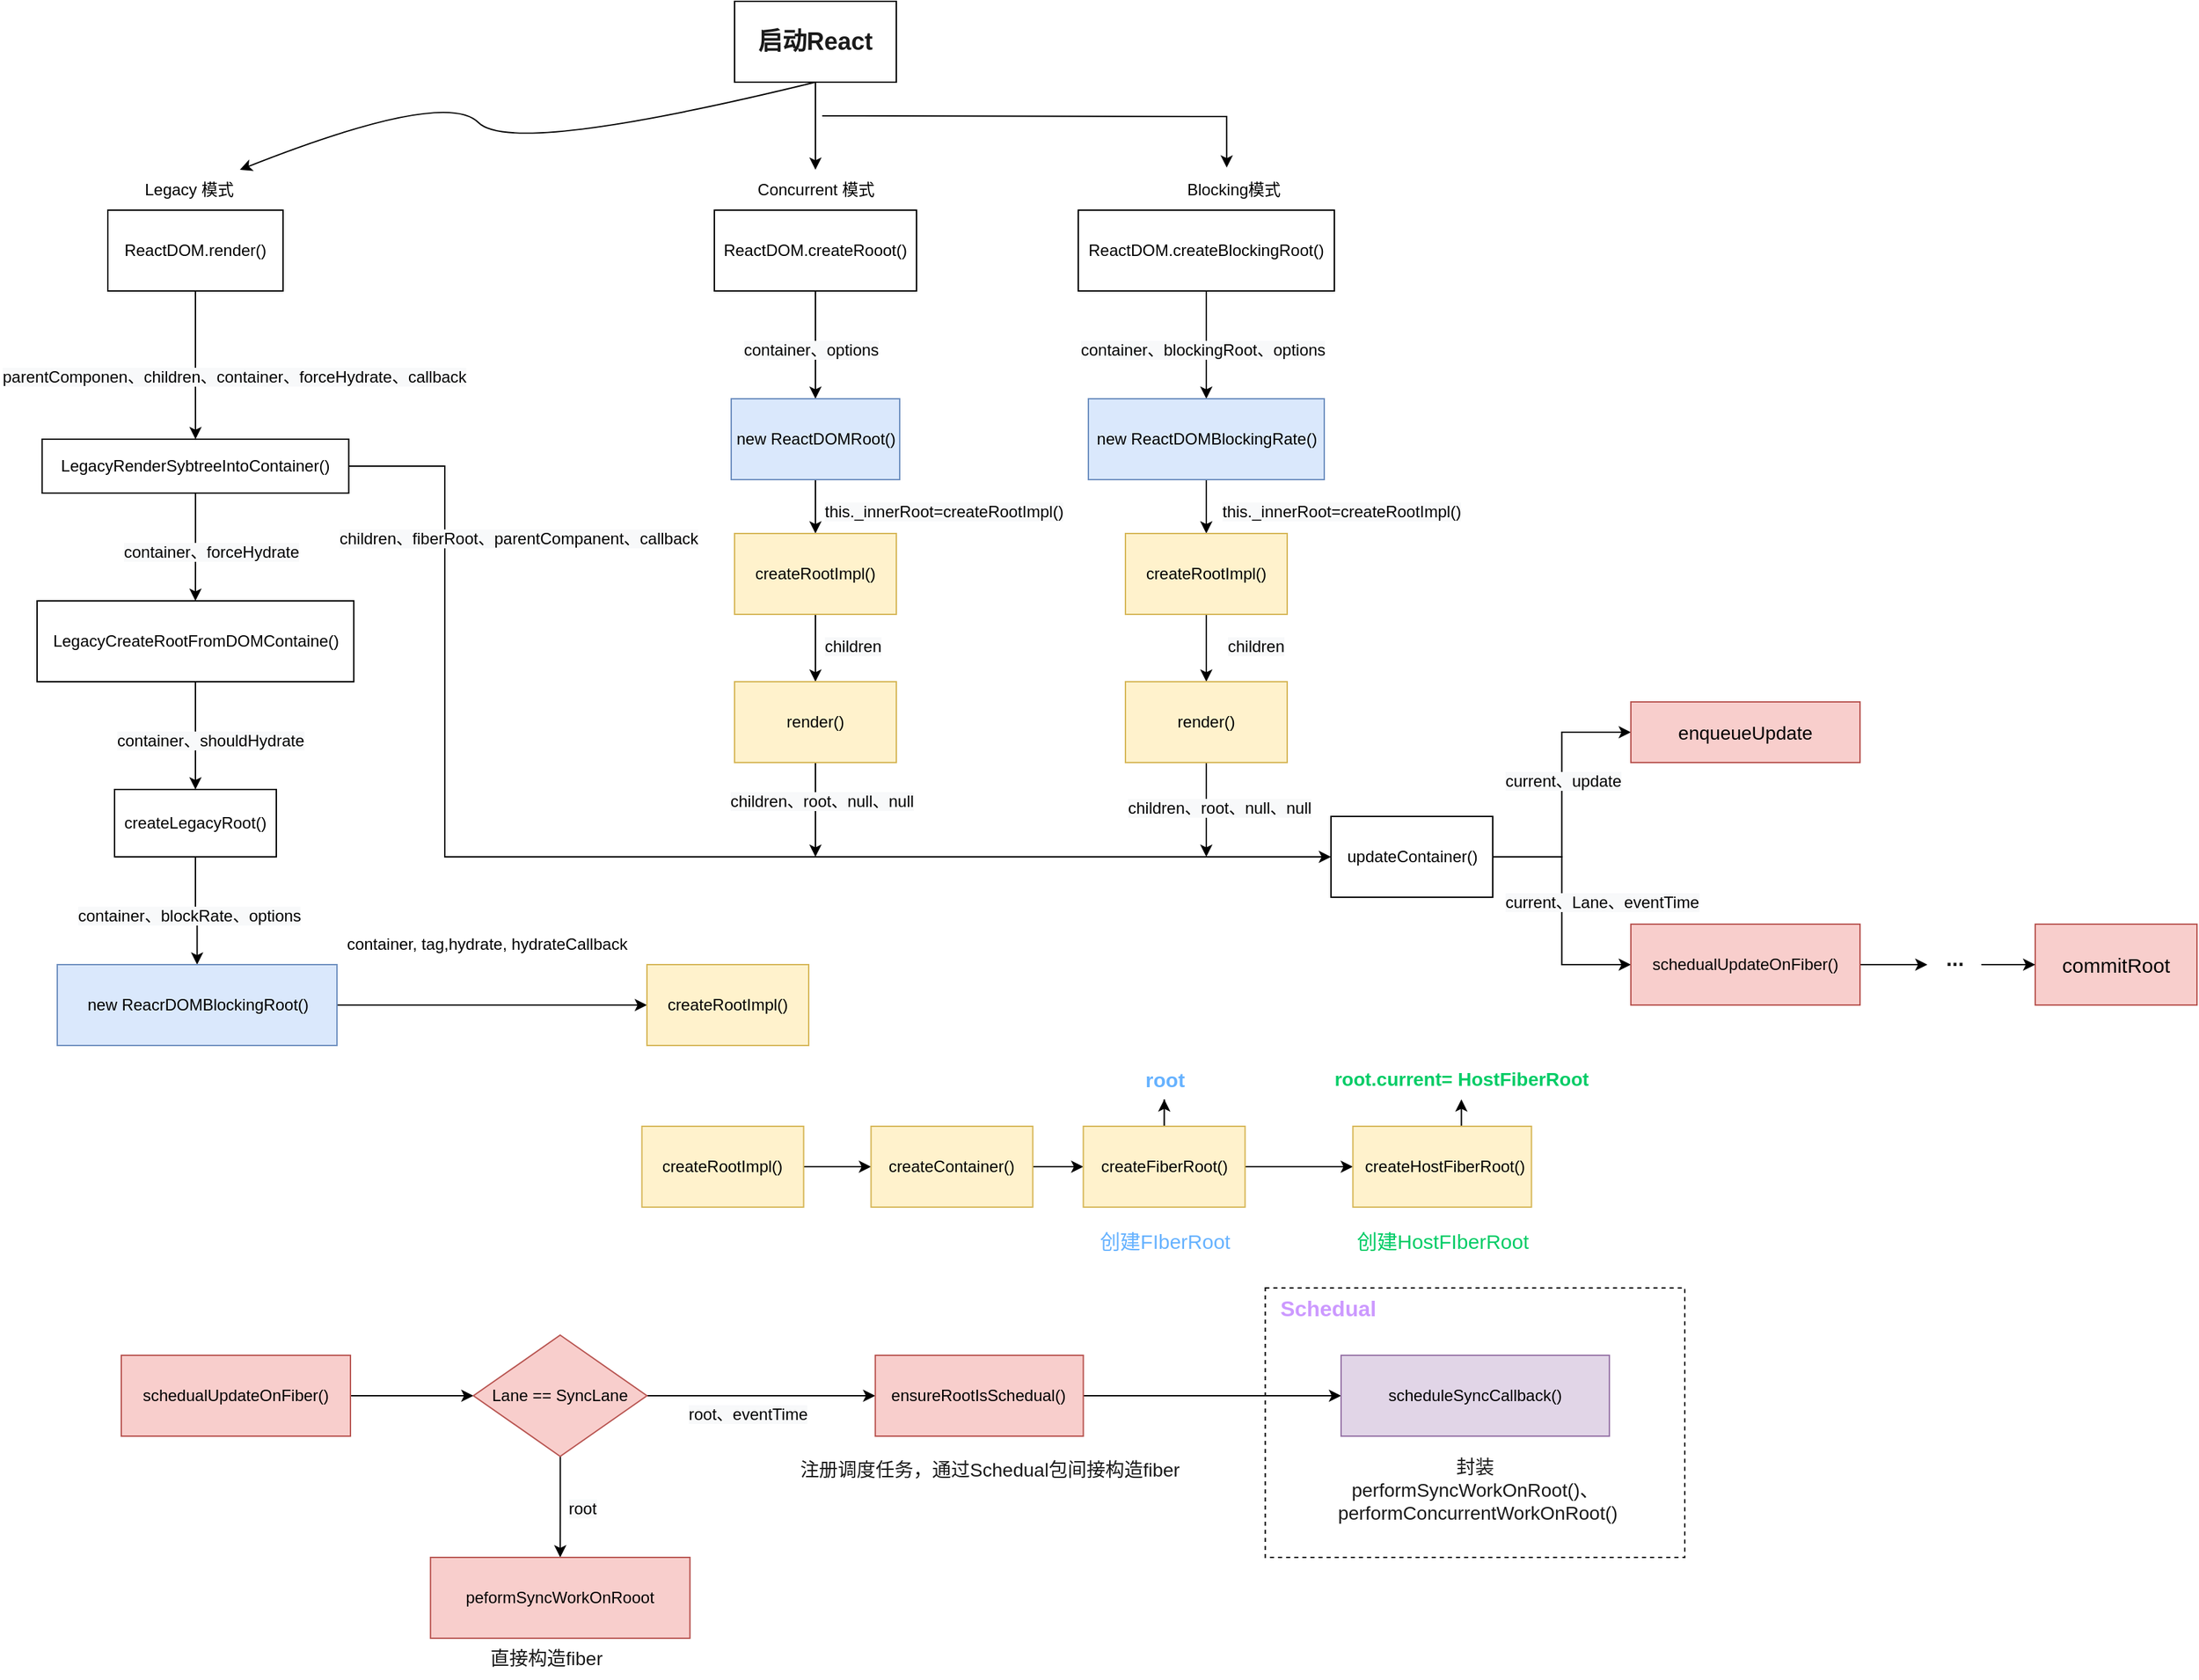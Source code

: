 <mxfile version="20.3.0" type="github">
  <diagram id="5U5wu4rbAhTok4y08eql" name="第 1 页">
    <mxGraphModel dx="1865" dy="1042" grid="1" gridSize="10" guides="1" tooltips="1" connect="1" arrows="1" fold="1" page="1" pageScale="1" pageWidth="827" pageHeight="1169" math="0" shadow="0">
      <root>
        <mxCell id="0" />
        <mxCell id="1" parent="0" />
        <mxCell id="d4GvhOUaDNn69AlSK9BT-103" value="" style="whiteSpace=wrap;html=1;rounded=0;dashed=1;" vertex="1" parent="1">
          <mxGeometry x="1008.75" y="960" width="311.25" height="200" as="geometry" />
        </mxCell>
        <mxCell id="d4GvhOUaDNn69AlSK9BT-8" value="" style="edgeStyle=orthogonalEdgeStyle;rounded=0;orthogonalLoop=1;jettySize=auto;html=1;" edge="1" parent="1" source="d4GvhOUaDNn69AlSK9BT-1" target="d4GvhOUaDNn69AlSK9BT-7">
          <mxGeometry relative="1" as="geometry" />
        </mxCell>
        <mxCell id="d4GvhOUaDNn69AlSK9BT-1" value="ReactDOM.render()" style="rounded=0;whiteSpace=wrap;html=1;" vertex="1" parent="1">
          <mxGeometry x="150" y="160" width="130" height="60" as="geometry" />
        </mxCell>
        <mxCell id="d4GvhOUaDNn69AlSK9BT-20" value="" style="edgeStyle=orthogonalEdgeStyle;rounded=0;orthogonalLoop=1;jettySize=auto;html=1;" edge="1" parent="1" source="d4GvhOUaDNn69AlSK9BT-2" target="d4GvhOUaDNn69AlSK9BT-19">
          <mxGeometry relative="1" as="geometry" />
        </mxCell>
        <mxCell id="d4GvhOUaDNn69AlSK9BT-2" value="ReactDOM.createRooot()" style="rounded=0;whiteSpace=wrap;html=1;" vertex="1" parent="1">
          <mxGeometry x="600" y="160" width="150" height="60" as="geometry" />
        </mxCell>
        <mxCell id="d4GvhOUaDNn69AlSK9BT-26" value="" style="edgeStyle=orthogonalEdgeStyle;rounded=0;orthogonalLoop=1;jettySize=auto;html=1;" edge="1" parent="1" source="d4GvhOUaDNn69AlSK9BT-3" target="d4GvhOUaDNn69AlSK9BT-25">
          <mxGeometry relative="1" as="geometry" />
        </mxCell>
        <mxCell id="d4GvhOUaDNn69AlSK9BT-3" value="ReactDOM.createBlockingRoot()" style="rounded=0;whiteSpace=wrap;html=1;" vertex="1" parent="1">
          <mxGeometry x="870" y="160" width="190" height="60" as="geometry" />
        </mxCell>
        <mxCell id="d4GvhOUaDNn69AlSK9BT-4" value="Legacy 模式" style="text;html=1;align=center;verticalAlign=middle;resizable=0;points=[];autosize=1;strokeColor=none;fillColor=none;" vertex="1" parent="1">
          <mxGeometry x="165" y="130" width="90" height="30" as="geometry" />
        </mxCell>
        <mxCell id="d4GvhOUaDNn69AlSK9BT-5" value="Blocking模式" style="text;html=1;align=center;verticalAlign=middle;resizable=0;points=[];autosize=1;strokeColor=none;fillColor=none;" vertex="1" parent="1">
          <mxGeometry x="940" y="130" width="90" height="30" as="geometry" />
        </mxCell>
        <mxCell id="d4GvhOUaDNn69AlSK9BT-6" value="Concurrent 模式" style="text;html=1;align=center;verticalAlign=middle;resizable=0;points=[];autosize=1;strokeColor=none;fillColor=none;" vertex="1" parent="1">
          <mxGeometry x="620" y="130" width="110" height="30" as="geometry" />
        </mxCell>
        <mxCell id="d4GvhOUaDNn69AlSK9BT-11" value="" style="edgeStyle=orthogonalEdgeStyle;rounded=0;orthogonalLoop=1;jettySize=auto;html=1;" edge="1" parent="1" source="d4GvhOUaDNn69AlSK9BT-7" target="d4GvhOUaDNn69AlSK9BT-10">
          <mxGeometry relative="1" as="geometry" />
        </mxCell>
        <mxCell id="d4GvhOUaDNn69AlSK9BT-55" value="" style="edgeStyle=orthogonalEdgeStyle;rounded=0;orthogonalLoop=1;jettySize=auto;html=1;fontSize=14;fontColor=#00CC66;entryX=0;entryY=0.5;entryDx=0;entryDy=0;" edge="1" parent="1" source="d4GvhOUaDNn69AlSK9BT-7" target="d4GvhOUaDNn69AlSK9BT-54">
          <mxGeometry relative="1" as="geometry">
            <Array as="points">
              <mxPoint x="400" y="350" />
              <mxPoint x="400" y="640" />
            </Array>
          </mxGeometry>
        </mxCell>
        <mxCell id="d4GvhOUaDNn69AlSK9BT-7" value="LegacyRenderSybtreeIntoContainer()" style="whiteSpace=wrap;html=1;rounded=0;" vertex="1" parent="1">
          <mxGeometry x="101.25" y="330" width="227.5" height="40" as="geometry" />
        </mxCell>
        <mxCell id="d4GvhOUaDNn69AlSK9BT-9" value="&lt;span style=&quot;color: rgb(0, 0, 0); font-family: Helvetica; font-size: 12px; font-style: normal; font-variant-ligatures: normal; font-variant-caps: normal; font-weight: 400; letter-spacing: normal; orphans: 2; text-align: center; text-indent: 0px; text-transform: none; widows: 2; word-spacing: 0px; -webkit-text-stroke-width: 0px; background-color: rgb(248, 249, 250); text-decoration-thickness: initial; text-decoration-style: initial; text-decoration-color: initial; float: none; display: inline !important;&quot;&gt;parentComponen、children、container、forceHydrate、callback&lt;br&gt;&lt;br&gt;&lt;/span&gt;" style="text;whiteSpace=wrap;html=1;" vertex="1" parent="1">
          <mxGeometry x="70" y="270" width="350" height="30" as="geometry" />
        </mxCell>
        <mxCell id="d4GvhOUaDNn69AlSK9BT-14" value="" style="edgeStyle=orthogonalEdgeStyle;rounded=0;orthogonalLoop=1;jettySize=auto;html=1;" edge="1" parent="1" source="d4GvhOUaDNn69AlSK9BT-10" target="d4GvhOUaDNn69AlSK9BT-13">
          <mxGeometry relative="1" as="geometry" />
        </mxCell>
        <mxCell id="d4GvhOUaDNn69AlSK9BT-10" value="LegacyCreateRootFromDOMContaine()" style="whiteSpace=wrap;html=1;rounded=0;" vertex="1" parent="1">
          <mxGeometry x="97.5" y="450" width="235" height="60" as="geometry" />
        </mxCell>
        <mxCell id="d4GvhOUaDNn69AlSK9BT-12" value="&lt;span style=&quot;color: rgb(0, 0, 0); font-family: Helvetica; font-size: 12px; font-style: normal; font-variant-ligatures: normal; font-variant-caps: normal; font-weight: 400; letter-spacing: normal; orphans: 2; text-align: center; text-indent: 0px; text-transform: none; widows: 2; word-spacing: 0px; -webkit-text-stroke-width: 0px; background-color: rgb(248, 249, 250); text-decoration-thickness: initial; text-decoration-style: initial; text-decoration-color: initial; float: none; display: inline !important;&quot;&gt;container、forceHydrate&lt;br&gt;&lt;br&gt;&lt;/span&gt;" style="text;whiteSpace=wrap;html=1;" vertex="1" parent="1">
          <mxGeometry x="160" y="400" width="151.25" height="30" as="geometry" />
        </mxCell>
        <mxCell id="d4GvhOUaDNn69AlSK9BT-17" value="" style="edgeStyle=orthogonalEdgeStyle;rounded=0;orthogonalLoop=1;jettySize=auto;html=1;" edge="1" parent="1" source="d4GvhOUaDNn69AlSK9BT-13" target="d4GvhOUaDNn69AlSK9BT-16">
          <mxGeometry relative="1" as="geometry" />
        </mxCell>
        <mxCell id="d4GvhOUaDNn69AlSK9BT-13" value="createLegacyRoot()" style="whiteSpace=wrap;html=1;rounded=0;" vertex="1" parent="1">
          <mxGeometry x="155" y="590" width="120" height="50" as="geometry" />
        </mxCell>
        <mxCell id="d4GvhOUaDNn69AlSK9BT-15" value="&lt;span style=&quot;color: rgb(0, 0, 0); font-family: Helvetica; font-size: 12px; font-style: normal; font-variant-ligatures: normal; font-variant-caps: normal; font-weight: 400; letter-spacing: normal; orphans: 2; text-align: center; text-indent: 0px; text-transform: none; widows: 2; word-spacing: 0px; -webkit-text-stroke-width: 0px; background-color: rgb(248, 249, 250); text-decoration-thickness: initial; text-decoration-style: initial; text-decoration-color: initial; float: none; display: inline !important;&quot;&gt;container、shouldHydrate&lt;br&gt;&lt;br&gt;&lt;/span&gt;" style="text;whiteSpace=wrap;html=1;" vertex="1" parent="1">
          <mxGeometry x="155" y="540" width="151.25" height="30" as="geometry" />
        </mxCell>
        <mxCell id="d4GvhOUaDNn69AlSK9BT-30" value="" style="edgeStyle=orthogonalEdgeStyle;rounded=0;orthogonalLoop=1;jettySize=auto;html=1;" edge="1" parent="1" source="d4GvhOUaDNn69AlSK9BT-16" target="d4GvhOUaDNn69AlSK9BT-29">
          <mxGeometry relative="1" as="geometry" />
        </mxCell>
        <mxCell id="d4GvhOUaDNn69AlSK9BT-16" value="new ReacrDOMBlockingRoot()" style="whiteSpace=wrap;html=1;rounded=0;fillColor=#dae8fc;strokeColor=#6c8ebf;" vertex="1" parent="1">
          <mxGeometry x="112.5" y="720" width="207.5" height="60" as="geometry" />
        </mxCell>
        <mxCell id="d4GvhOUaDNn69AlSK9BT-18" value="&lt;span style=&quot;color: rgb(0, 0, 0); font-family: Helvetica; font-size: 12px; font-style: normal; font-variant-ligatures: normal; font-variant-caps: normal; font-weight: 400; letter-spacing: normal; orphans: 2; text-align: center; text-indent: 0px; text-transform: none; widows: 2; word-spacing: 0px; -webkit-text-stroke-width: 0px; background-color: rgb(248, 249, 250); text-decoration-thickness: initial; text-decoration-style: initial; text-decoration-color: initial; float: none; display: inline !important;&quot;&gt;container、blockRate、options&lt;br&gt;&lt;br&gt;&lt;/span&gt;" style="text;whiteSpace=wrap;html=1;" vertex="1" parent="1">
          <mxGeometry x="126.25" y="670" width="191.25" height="30" as="geometry" />
        </mxCell>
        <mxCell id="d4GvhOUaDNn69AlSK9BT-33" value="" style="edgeStyle=orthogonalEdgeStyle;rounded=0;orthogonalLoop=1;jettySize=auto;html=1;" edge="1" parent="1" source="d4GvhOUaDNn69AlSK9BT-19" target="d4GvhOUaDNn69AlSK9BT-32">
          <mxGeometry relative="1" as="geometry" />
        </mxCell>
        <mxCell id="d4GvhOUaDNn69AlSK9BT-19" value="new ReactDOMRoot()" style="whiteSpace=wrap;html=1;rounded=0;fillColor=#dae8fc;strokeColor=#6c8ebf;" vertex="1" parent="1">
          <mxGeometry x="612.5" y="300" width="125" height="60" as="geometry" />
        </mxCell>
        <mxCell id="d4GvhOUaDNn69AlSK9BT-23" value="&lt;span style=&quot;color: rgb(0, 0, 0); font-family: Helvetica; font-size: 12px; font-style: normal; font-variant-ligatures: normal; font-variant-caps: normal; font-weight: 400; letter-spacing: normal; orphans: 2; text-align: center; text-indent: 0px; text-transform: none; widows: 2; word-spacing: 0px; -webkit-text-stroke-width: 0px; background-color: rgb(248, 249, 250); text-decoration-thickness: initial; text-decoration-style: initial; text-decoration-color: initial; float: none; display: inline !important;&quot;&gt;container、options&lt;br&gt;&lt;br&gt;&lt;/span&gt;" style="text;whiteSpace=wrap;html=1;" vertex="1" parent="1">
          <mxGeometry x="620" y="250" width="110" height="30" as="geometry" />
        </mxCell>
        <mxCell id="d4GvhOUaDNn69AlSK9BT-35" value="" style="edgeStyle=orthogonalEdgeStyle;rounded=0;orthogonalLoop=1;jettySize=auto;html=1;" edge="1" parent="1" source="d4GvhOUaDNn69AlSK9BT-25" target="d4GvhOUaDNn69AlSK9BT-34">
          <mxGeometry relative="1" as="geometry" />
        </mxCell>
        <mxCell id="d4GvhOUaDNn69AlSK9BT-25" value="new ReactDOMBlockingRate()" style="whiteSpace=wrap;html=1;rounded=0;fillColor=#dae8fc;strokeColor=#6c8ebf;" vertex="1" parent="1">
          <mxGeometry x="877.5" y="300" width="175" height="60" as="geometry" />
        </mxCell>
        <mxCell id="d4GvhOUaDNn69AlSK9BT-27" value="&lt;span style=&quot;color: rgb(0, 0, 0); font-family: Helvetica; font-size: 12px; font-style: normal; font-variant-ligatures: normal; font-variant-caps: normal; font-weight: 400; letter-spacing: normal; orphans: 2; text-align: center; text-indent: 0px; text-transform: none; widows: 2; word-spacing: 0px; -webkit-text-stroke-width: 0px; background-color: rgb(248, 249, 250); text-decoration-thickness: initial; text-decoration-style: initial; text-decoration-color: initial; float: none; display: inline !important;&quot;&gt;container、blockingRoot、options&lt;br&gt;&lt;br&gt;&lt;/span&gt;" style="text;whiteSpace=wrap;html=1;" vertex="1" parent="1">
          <mxGeometry x="870" y="250" width="230" height="30" as="geometry" />
        </mxCell>
        <mxCell id="d4GvhOUaDNn69AlSK9BT-29" value="createRootImpl()" style="whiteSpace=wrap;html=1;fillColor=#fff2cc;strokeColor=#d6b656;rounded=0;" vertex="1" parent="1">
          <mxGeometry x="550" y="720" width="120" height="60" as="geometry" />
        </mxCell>
        <mxCell id="d4GvhOUaDNn69AlSK9BT-31" value="&lt;span style=&quot;&quot;&gt;container, tag,hydrate, hydrateCallback&lt;/span&gt;" style="text;html=1;align=center;verticalAlign=middle;resizable=0;points=[];autosize=1;strokeColor=none;fillColor=none;" vertex="1" parent="1">
          <mxGeometry x="316.25" y="690" width="230" height="30" as="geometry" />
        </mxCell>
        <mxCell id="d4GvhOUaDNn69AlSK9BT-58" value="" style="edgeStyle=orthogonalEdgeStyle;rounded=0;orthogonalLoop=1;jettySize=auto;html=1;fontSize=14;fontColor=#00CC66;" edge="1" parent="1" source="d4GvhOUaDNn69AlSK9BT-32" target="d4GvhOUaDNn69AlSK9BT-57">
          <mxGeometry relative="1" as="geometry" />
        </mxCell>
        <mxCell id="d4GvhOUaDNn69AlSK9BT-32" value="createRootImpl()" style="whiteSpace=wrap;html=1;fillColor=#fff2cc;strokeColor=#d6b656;rounded=0;" vertex="1" parent="1">
          <mxGeometry x="615" y="400" width="120" height="60" as="geometry" />
        </mxCell>
        <mxCell id="d4GvhOUaDNn69AlSK9BT-61" value="" style="edgeStyle=orthogonalEdgeStyle;rounded=0;orthogonalLoop=1;jettySize=auto;html=1;fontSize=14;fontColor=#00CC66;" edge="1" parent="1" source="d4GvhOUaDNn69AlSK9BT-34" target="d4GvhOUaDNn69AlSK9BT-60">
          <mxGeometry relative="1" as="geometry" />
        </mxCell>
        <mxCell id="d4GvhOUaDNn69AlSK9BT-34" value="createRootImpl()" style="whiteSpace=wrap;html=1;fillColor=#fff2cc;strokeColor=#d6b656;rounded=0;" vertex="1" parent="1">
          <mxGeometry x="905" y="400" width="120" height="60" as="geometry" />
        </mxCell>
        <mxCell id="d4GvhOUaDNn69AlSK9BT-40" value="" style="edgeStyle=orthogonalEdgeStyle;rounded=0;orthogonalLoop=1;jettySize=auto;html=1;fontSize=15;fontColor=#66B2FF;" edge="1" parent="1" source="d4GvhOUaDNn69AlSK9BT-38" target="d4GvhOUaDNn69AlSK9BT-39">
          <mxGeometry relative="1" as="geometry" />
        </mxCell>
        <mxCell id="d4GvhOUaDNn69AlSK9BT-38" value="createRootImpl()" style="whiteSpace=wrap;html=1;fillColor=#fff2cc;strokeColor=#d6b656;rounded=0;" vertex="1" parent="1">
          <mxGeometry x="546.25" y="840" width="120" height="60" as="geometry" />
        </mxCell>
        <mxCell id="d4GvhOUaDNn69AlSK9BT-42" value="" style="edgeStyle=orthogonalEdgeStyle;rounded=0;orthogonalLoop=1;jettySize=auto;html=1;fontSize=15;fontColor=#66B2FF;" edge="1" parent="1" source="d4GvhOUaDNn69AlSK9BT-39" target="d4GvhOUaDNn69AlSK9BT-41">
          <mxGeometry relative="1" as="geometry" />
        </mxCell>
        <mxCell id="d4GvhOUaDNn69AlSK9BT-39" value="createContainer()" style="whiteSpace=wrap;html=1;fillColor=#fff2cc;strokeColor=#d6b656;rounded=0;" vertex="1" parent="1">
          <mxGeometry x="716.25" y="840" width="120" height="60" as="geometry" />
        </mxCell>
        <mxCell id="d4GvhOUaDNn69AlSK9BT-46" value="" style="edgeStyle=orthogonalEdgeStyle;rounded=0;orthogonalLoop=1;jettySize=auto;html=1;fontSize=15;fontColor=#66B2FF;exitX=0.5;exitY=0;exitDx=0;exitDy=0;" edge="1" parent="1" source="d4GvhOUaDNn69AlSK9BT-41" target="d4GvhOUaDNn69AlSK9BT-43">
          <mxGeometry relative="1" as="geometry">
            <mxPoint x="1006.25" y="820" as="targetPoint" />
          </mxGeometry>
        </mxCell>
        <mxCell id="d4GvhOUaDNn69AlSK9BT-49" value="" style="edgeStyle=orthogonalEdgeStyle;rounded=0;orthogonalLoop=1;jettySize=auto;html=1;fontSize=15;fontColor=#66B2FF;" edge="1" parent="1" source="d4GvhOUaDNn69AlSK9BT-41" target="d4GvhOUaDNn69AlSK9BT-48">
          <mxGeometry relative="1" as="geometry" />
        </mxCell>
        <mxCell id="d4GvhOUaDNn69AlSK9BT-41" value="createFiberRoot()" style="whiteSpace=wrap;html=1;fillColor=#fff2cc;strokeColor=#d6b656;rounded=0;" vertex="1" parent="1">
          <mxGeometry x="873.75" y="840" width="120" height="60" as="geometry" />
        </mxCell>
        <mxCell id="d4GvhOUaDNn69AlSK9BT-43" value="&lt;b&gt;&lt;font color=&quot;#66b2ff&quot; style=&quot;font-size: 15px;&quot;&gt;root&lt;/font&gt;&lt;/b&gt;" style="text;html=1;align=center;verticalAlign=middle;resizable=0;points=[];autosize=1;strokeColor=none;fillColor=none;" vertex="1" parent="1">
          <mxGeometry x="908.75" y="790" width="50" height="30" as="geometry" />
        </mxCell>
        <mxCell id="d4GvhOUaDNn69AlSK9BT-47" value="创建FIberRoot" style="text;html=1;align=center;verticalAlign=middle;resizable=0;points=[];autosize=1;strokeColor=none;fillColor=none;fontSize=15;fontColor=#66B2FF;" vertex="1" parent="1">
          <mxGeometry x="873.75" y="910" width="120" height="30" as="geometry" />
        </mxCell>
        <mxCell id="d4GvhOUaDNn69AlSK9BT-52" value="" style="edgeStyle=orthogonalEdgeStyle;rounded=0;orthogonalLoop=1;jettySize=auto;html=1;fontSize=15;fontColor=#00CC66;exitX=0.639;exitY=0.007;exitDx=0;exitDy=0;exitPerimeter=0;" edge="1" parent="1" source="d4GvhOUaDNn69AlSK9BT-48">
          <mxGeometry relative="1" as="geometry">
            <mxPoint x="1154.25" y="820" as="targetPoint" />
            <Array as="points">
              <mxPoint x="1154.25" y="840" />
              <mxPoint x="1154.25" y="820" />
            </Array>
          </mxGeometry>
        </mxCell>
        <mxCell id="d4GvhOUaDNn69AlSK9BT-48" value="&amp;nbsp;createHostFiberRoot()" style="whiteSpace=wrap;html=1;fillColor=#fff2cc;strokeColor=#d6b656;rounded=0;" vertex="1" parent="1">
          <mxGeometry x="1073.75" y="840" width="132.5" height="60" as="geometry" />
        </mxCell>
        <mxCell id="d4GvhOUaDNn69AlSK9BT-50" value="&lt;font color=&quot;#00cc66&quot;&gt;创建HostFIberRoot&lt;/font&gt;" style="text;html=1;align=center;verticalAlign=middle;resizable=0;points=[];autosize=1;strokeColor=none;fillColor=none;fontSize=15;fontColor=#66B2FF;" vertex="1" parent="1">
          <mxGeometry x="1065" y="910" width="150" height="30" as="geometry" />
        </mxCell>
        <mxCell id="d4GvhOUaDNn69AlSK9BT-53" value="&lt;b&gt;&lt;font color=&quot;#00cc66&quot; style=&quot;font-size: 14px;&quot;&gt;root.current= HostFiberRoot&lt;/font&gt;&lt;/b&gt;" style="text;html=1;align=center;verticalAlign=middle;resizable=0;points=[];autosize=1;strokeColor=none;fillColor=none;" vertex="1" parent="1">
          <mxGeometry x="1048.75" y="790" width="210" height="30" as="geometry" />
        </mxCell>
        <mxCell id="d4GvhOUaDNn69AlSK9BT-70" value="" style="edgeStyle=orthogonalEdgeStyle;rounded=0;orthogonalLoop=1;jettySize=auto;html=1;fontSize=14;fontColor=#00CC66;entryX=0;entryY=0.5;entryDx=0;entryDy=0;" edge="1" parent="1" source="d4GvhOUaDNn69AlSK9BT-54" target="d4GvhOUaDNn69AlSK9BT-69">
          <mxGeometry relative="1" as="geometry" />
        </mxCell>
        <mxCell id="d4GvhOUaDNn69AlSK9BT-73" style="edgeStyle=orthogonalEdgeStyle;rounded=0;orthogonalLoop=1;jettySize=auto;html=1;exitX=1;exitY=0.5;exitDx=0;exitDy=0;entryX=0;entryY=0.5;entryDx=0;entryDy=0;fontSize=14;fontColor=#00CC66;" edge="1" parent="1" source="d4GvhOUaDNn69AlSK9BT-54" target="d4GvhOUaDNn69AlSK9BT-72">
          <mxGeometry relative="1" as="geometry" />
        </mxCell>
        <mxCell id="d4GvhOUaDNn69AlSK9BT-54" value="updateContainer()" style="whiteSpace=wrap;html=1;rounded=0;" vertex="1" parent="1">
          <mxGeometry x="1057.5" y="610" width="120" height="60" as="geometry" />
        </mxCell>
        <mxCell id="d4GvhOUaDNn69AlSK9BT-56" value="&lt;span style=&quot;color: rgb(0, 0, 0); font-family: Helvetica; font-size: 12px; font-style: normal; font-variant-ligatures: normal; font-variant-caps: normal; font-weight: 400; letter-spacing: normal; orphans: 2; text-align: center; text-indent: 0px; text-transform: none; widows: 2; word-spacing: 0px; -webkit-text-stroke-width: 0px; background-color: rgb(248, 249, 250); text-decoration-thickness: initial; text-decoration-style: initial; text-decoration-color: initial; float: none; display: inline !important;&quot;&gt;children、fiberRoot、parentCompanent、callback&lt;br&gt;&lt;br&gt;&lt;/span&gt;" style="text;whiteSpace=wrap;html=1;" vertex="1" parent="1">
          <mxGeometry x="320" y="390" width="350" height="30" as="geometry" />
        </mxCell>
        <mxCell id="d4GvhOUaDNn69AlSK9BT-63" style="edgeStyle=orthogonalEdgeStyle;rounded=0;orthogonalLoop=1;jettySize=auto;html=1;fontSize=14;fontColor=#00CC66;" edge="1" parent="1" source="d4GvhOUaDNn69AlSK9BT-57">
          <mxGeometry relative="1" as="geometry">
            <mxPoint x="675" y="640.0" as="targetPoint" />
          </mxGeometry>
        </mxCell>
        <mxCell id="d4GvhOUaDNn69AlSK9BT-57" value="render()" style="whiteSpace=wrap;html=1;fillColor=#fff2cc;strokeColor=#d6b656;rounded=0;" vertex="1" parent="1">
          <mxGeometry x="615" y="510" width="120" height="60" as="geometry" />
        </mxCell>
        <mxCell id="d4GvhOUaDNn69AlSK9BT-59" value="&lt;span style=&quot;color: rgb(0, 0, 0); font-family: Helvetica; font-size: 12px; font-style: normal; font-variant-ligatures: normal; font-variant-caps: normal; font-weight: 400; letter-spacing: normal; orphans: 2; text-align: center; text-indent: 0px; text-transform: none; widows: 2; word-spacing: 0px; -webkit-text-stroke-width: 0px; background-color: rgb(248, 249, 250); text-decoration-thickness: initial; text-decoration-style: initial; text-decoration-color: initial; float: none; display: inline !important;&quot;&gt;children&lt;br&gt;&lt;br&gt;&lt;/span&gt;" style="text;whiteSpace=wrap;html=1;" vertex="1" parent="1">
          <mxGeometry x="680" y="470" width="50" height="30" as="geometry" />
        </mxCell>
        <mxCell id="d4GvhOUaDNn69AlSK9BT-64" style="edgeStyle=orthogonalEdgeStyle;rounded=0;orthogonalLoop=1;jettySize=auto;html=1;fontSize=14;fontColor=#00CC66;" edge="1" parent="1" source="d4GvhOUaDNn69AlSK9BT-60">
          <mxGeometry relative="1" as="geometry">
            <mxPoint x="965" y="640.0" as="targetPoint" />
          </mxGeometry>
        </mxCell>
        <mxCell id="d4GvhOUaDNn69AlSK9BT-60" value="render()" style="whiteSpace=wrap;html=1;fillColor=#fff2cc;strokeColor=#d6b656;rounded=0;" vertex="1" parent="1">
          <mxGeometry x="905" y="510" width="120" height="60" as="geometry" />
        </mxCell>
        <mxCell id="d4GvhOUaDNn69AlSK9BT-62" value="&lt;span style=&quot;color: rgb(0, 0, 0); font-family: Helvetica; font-size: 12px; font-style: normal; font-variant-ligatures: normal; font-variant-caps: normal; font-weight: 400; letter-spacing: normal; orphans: 2; text-align: center; text-indent: 0px; text-transform: none; widows: 2; word-spacing: 0px; -webkit-text-stroke-width: 0px; background-color: rgb(248, 249, 250); text-decoration-thickness: initial; text-decoration-style: initial; text-decoration-color: initial; float: none; display: inline !important;&quot;&gt;children&lt;br&gt;&lt;br&gt;&lt;/span&gt;" style="text;whiteSpace=wrap;html=1;" vertex="1" parent="1">
          <mxGeometry x="978.75" y="470" width="50" height="30" as="geometry" />
        </mxCell>
        <mxCell id="d4GvhOUaDNn69AlSK9BT-65" value="&lt;span style=&quot;color: rgb(0, 0, 0); font-family: Helvetica; font-size: 12px; font-style: normal; font-variant-ligatures: normal; font-variant-caps: normal; font-weight: 400; letter-spacing: normal; orphans: 2; text-align: center; text-indent: 0px; text-transform: none; widows: 2; word-spacing: 0px; -webkit-text-stroke-width: 0px; background-color: rgb(248, 249, 250); text-decoration-thickness: initial; text-decoration-style: initial; text-decoration-color: initial; float: none; display: inline !important;&quot;&gt;children、root、null、null&lt;br&gt;&lt;br&gt;&lt;/span&gt;" style="text;whiteSpace=wrap;html=1;" vertex="1" parent="1">
          <mxGeometry x="905" y="590" width="181.25" height="30" as="geometry" />
        </mxCell>
        <mxCell id="d4GvhOUaDNn69AlSK9BT-66" value="&lt;span style=&quot;color: rgb(0, 0, 0); font-family: Helvetica; font-size: 12px; font-style: normal; font-variant-ligatures: normal; font-variant-caps: normal; font-weight: 400; letter-spacing: normal; orphans: 2; text-align: center; text-indent: 0px; text-transform: none; widows: 2; word-spacing: 0px; -webkit-text-stroke-width: 0px; background-color: rgb(248, 249, 250); text-decoration-thickness: initial; text-decoration-style: initial; text-decoration-color: initial; float: none; display: inline !important;&quot;&gt;children、root、null、null&lt;br&gt;&lt;br&gt;&lt;/span&gt;" style="text;whiteSpace=wrap;html=1;" vertex="1" parent="1">
          <mxGeometry x="610" y="585" width="181.25" height="30" as="geometry" />
        </mxCell>
        <mxCell id="d4GvhOUaDNn69AlSK9BT-67" value="&lt;span style=&quot;color: rgb(0, 0, 0); font-family: Helvetica; font-size: 12px; font-style: normal; font-variant-ligatures: normal; font-variant-caps: normal; font-weight: 400; letter-spacing: normal; orphans: 2; text-align: center; text-indent: 0px; text-transform: none; widows: 2; word-spacing: 0px; -webkit-text-stroke-width: 0px; background-color: rgb(248, 249, 250); text-decoration-thickness: initial; text-decoration-style: initial; text-decoration-color: initial; float: none; display: inline !important;&quot;&gt;this._innerRoot=createRootImpl()&lt;br&gt;&lt;/span&gt;" style="text;whiteSpace=wrap;html=1;" vertex="1" parent="1">
          <mxGeometry x="680" y="370" width="180" height="30" as="geometry" />
        </mxCell>
        <mxCell id="d4GvhOUaDNn69AlSK9BT-68" value="&lt;span style=&quot;color: rgb(0, 0, 0); font-family: Helvetica; font-size: 12px; font-style: normal; font-variant-ligatures: normal; font-variant-caps: normal; font-weight: 400; letter-spacing: normal; orphans: 2; text-align: center; text-indent: 0px; text-transform: none; widows: 2; word-spacing: 0px; -webkit-text-stroke-width: 0px; background-color: rgb(248, 249, 250); text-decoration-thickness: initial; text-decoration-style: initial; text-decoration-color: initial; float: none; display: inline !important;&quot;&gt;this._innerRoot=createRootImpl()&lt;br&gt;&lt;/span&gt;" style="text;whiteSpace=wrap;html=1;" vertex="1" parent="1">
          <mxGeometry x="975" y="370" width="180" height="30" as="geometry" />
        </mxCell>
        <mxCell id="d4GvhOUaDNn69AlSK9BT-106" value="" style="edgeStyle=orthogonalEdgeStyle;rounded=0;orthogonalLoop=1;jettySize=auto;html=1;fontSize=16;fontColor=#CC99FF;" edge="1" parent="1" source="d4GvhOUaDNn69AlSK9BT-69">
          <mxGeometry relative="1" as="geometry">
            <mxPoint x="1500" y="720" as="targetPoint" />
          </mxGeometry>
        </mxCell>
        <mxCell id="d4GvhOUaDNn69AlSK9BT-69" value="schedualUpdateOnFiber()" style="whiteSpace=wrap;html=1;rounded=0;fillColor=#f8cecc;strokeColor=#b85450;" vertex="1" parent="1">
          <mxGeometry x="1280" y="690" width="170" height="60" as="geometry" />
        </mxCell>
        <mxCell id="d4GvhOUaDNn69AlSK9BT-72" value="&lt;font style=&quot;font-size: 14px;&quot;&gt;enqueueUpdate&lt;/font&gt;" style="whiteSpace=wrap;html=1;rounded=0;fillColor=#f8cecc;strokeColor=#b85450;" vertex="1" parent="1">
          <mxGeometry x="1280" y="525" width="170" height="45" as="geometry" />
        </mxCell>
        <mxCell id="d4GvhOUaDNn69AlSK9BT-74" value="&lt;span style=&quot;color: rgb(0, 0, 0); font-family: Helvetica; font-size: 12px; font-style: normal; font-variant-ligatures: normal; font-variant-caps: normal; font-weight: 400; letter-spacing: normal; orphans: 2; text-align: center; text-indent: 0px; text-transform: none; widows: 2; word-spacing: 0px; -webkit-text-stroke-width: 0px; background-color: rgb(248, 249, 250); text-decoration-thickness: initial; text-decoration-style: initial; text-decoration-color: initial; float: none; display: inline !important;&quot;&gt;current、update&lt;br&gt;&lt;/span&gt;" style="text;whiteSpace=wrap;html=1;" vertex="1" parent="1">
          <mxGeometry x="1185" y="570" width="95" height="30" as="geometry" />
        </mxCell>
        <mxCell id="d4GvhOUaDNn69AlSK9BT-75" value="&lt;span style=&quot;color: rgb(0, 0, 0); font-family: Helvetica; font-size: 12px; font-style: normal; font-variant-ligatures: normal; font-variant-caps: normal; font-weight: 400; letter-spacing: normal; orphans: 2; text-align: center; text-indent: 0px; text-transform: none; widows: 2; word-spacing: 0px; -webkit-text-stroke-width: 0px; background-color: rgb(248, 249, 250); text-decoration-thickness: initial; text-decoration-style: initial; text-decoration-color: initial; float: none; display: inline !important;&quot;&gt;current、Lane、eventTime&lt;br&gt;&lt;/span&gt;" style="text;whiteSpace=wrap;html=1;" vertex="1" parent="1">
          <mxGeometry x="1185" y="660" width="175" height="30" as="geometry" />
        </mxCell>
        <mxCell id="d4GvhOUaDNn69AlSK9BT-87" value="" style="edgeStyle=orthogonalEdgeStyle;rounded=0;orthogonalLoop=1;jettySize=auto;html=1;fontSize=18;fontColor=#1A1A1A;" edge="1" parent="1" source="d4GvhOUaDNn69AlSK9BT-76" target="d4GvhOUaDNn69AlSK9BT-86">
          <mxGeometry relative="1" as="geometry" />
        </mxCell>
        <mxCell id="d4GvhOUaDNn69AlSK9BT-76" value="schedualUpdateOnFiber()" style="whiteSpace=wrap;html=1;rounded=0;fillColor=#f8cecc;strokeColor=#b85450;" vertex="1" parent="1">
          <mxGeometry x="160" y="1010" width="170" height="60" as="geometry" />
        </mxCell>
        <mxCell id="d4GvhOUaDNn69AlSK9BT-84" style="edgeStyle=orthogonalEdgeStyle;rounded=0;orthogonalLoop=1;jettySize=auto;html=1;exitX=0.5;exitY=1;exitDx=0;exitDy=0;fontSize=18;fontColor=#1A1A1A;" edge="1" parent="1" source="d4GvhOUaDNn69AlSK9BT-77" target="d4GvhOUaDNn69AlSK9BT-6">
          <mxGeometry relative="1" as="geometry" />
        </mxCell>
        <mxCell id="d4GvhOUaDNn69AlSK9BT-85" style="edgeStyle=orthogonalEdgeStyle;rounded=0;orthogonalLoop=1;jettySize=auto;html=1;entryX=0.446;entryY=-0.054;entryDx=0;entryDy=0;entryPerimeter=0;fontSize=18;fontColor=#1A1A1A;" edge="1" parent="1" target="d4GvhOUaDNn69AlSK9BT-5">
          <mxGeometry relative="1" as="geometry">
            <mxPoint x="680" y="90" as="sourcePoint" />
          </mxGeometry>
        </mxCell>
        <mxCell id="d4GvhOUaDNn69AlSK9BT-77" value="&lt;font size=&quot;1&quot; color=&quot;#1a1a1a&quot;&gt;&lt;b style=&quot;font-size: 18px;&quot;&gt;启动React&lt;/b&gt;&lt;/font&gt;" style="whiteSpace=wrap;html=1;fontSize=14;fontColor=#00CC66;" vertex="1" parent="1">
          <mxGeometry x="615" y="5" width="120" height="60" as="geometry" />
        </mxCell>
        <mxCell id="d4GvhOUaDNn69AlSK9BT-82" value="" style="curved=1;endArrow=classic;html=1;rounded=0;fontSize=18;fontColor=#1A1A1A;exitX=0.5;exitY=1;exitDx=0;exitDy=0;" edge="1" parent="1" source="d4GvhOUaDNn69AlSK9BT-77" target="d4GvhOUaDNn69AlSK9BT-4">
          <mxGeometry width="50" height="50" relative="1" as="geometry">
            <mxPoint x="400" y="120" as="sourcePoint" />
            <mxPoint x="450" y="70" as="targetPoint" />
            <Array as="points">
              <mxPoint x="450" y="120" />
              <mxPoint x="400" y="70" />
            </Array>
          </mxGeometry>
        </mxCell>
        <mxCell id="d4GvhOUaDNn69AlSK9BT-89" value="" style="edgeStyle=orthogonalEdgeStyle;rounded=0;orthogonalLoop=1;jettySize=auto;html=1;fontSize=18;fontColor=#1A1A1A;" edge="1" parent="1" source="d4GvhOUaDNn69AlSK9BT-86" target="d4GvhOUaDNn69AlSK9BT-88">
          <mxGeometry relative="1" as="geometry" />
        </mxCell>
        <mxCell id="d4GvhOUaDNn69AlSK9BT-91" value="" style="edgeStyle=orthogonalEdgeStyle;rounded=0;orthogonalLoop=1;jettySize=auto;html=1;fontSize=18;fontColor=#1A1A1A;" edge="1" parent="1" source="d4GvhOUaDNn69AlSK9BT-86" target="d4GvhOUaDNn69AlSK9BT-90">
          <mxGeometry relative="1" as="geometry" />
        </mxCell>
        <mxCell id="d4GvhOUaDNn69AlSK9BT-86" value="Lane == SyncLane" style="rhombus;whiteSpace=wrap;html=1;fillColor=#f8cecc;strokeColor=#b85450;rounded=0;" vertex="1" parent="1">
          <mxGeometry x="421.25" y="995" width="128.75" height="90" as="geometry" />
        </mxCell>
        <mxCell id="d4GvhOUaDNn69AlSK9BT-88" value="peformSyncWorkOnRooot" style="whiteSpace=wrap;html=1;fillColor=#f8cecc;strokeColor=#b85450;rounded=0;" vertex="1" parent="1">
          <mxGeometry x="389.38" y="1160" width="192.5" height="60" as="geometry" />
        </mxCell>
        <mxCell id="d4GvhOUaDNn69AlSK9BT-99" value="" style="edgeStyle=orthogonalEdgeStyle;rounded=0;orthogonalLoop=1;jettySize=auto;html=1;fontSize=14;fontColor=#1A1A1A;" edge="1" parent="1" source="d4GvhOUaDNn69AlSK9BT-90" target="d4GvhOUaDNn69AlSK9BT-98">
          <mxGeometry relative="1" as="geometry" />
        </mxCell>
        <mxCell id="d4GvhOUaDNn69AlSK9BT-90" value="ensureRootIsSchedual()" style="whiteSpace=wrap;html=1;fillColor=#f8cecc;strokeColor=#b85450;rounded=0;" vertex="1" parent="1">
          <mxGeometry x="719.38" y="1010" width="154.37" height="60" as="geometry" />
        </mxCell>
        <mxCell id="d4GvhOUaDNn69AlSK9BT-92" value="&lt;span style=&quot;color: rgb(0, 0, 0); font-family: Helvetica; font-size: 12px; font-style: normal; font-variant-ligatures: normal; font-variant-caps: normal; font-weight: 400; letter-spacing: normal; orphans: 2; text-align: center; text-indent: 0px; text-transform: none; widows: 2; word-spacing: 0px; -webkit-text-stroke-width: 0px; background-color: rgb(248, 249, 250); text-decoration-thickness: initial; text-decoration-style: initial; text-decoration-color: initial; float: none; display: inline !important;&quot;&gt;root、eventTime&lt;br&gt;&lt;br&gt;&lt;/span&gt;" style="text;whiteSpace=wrap;html=1;" vertex="1" parent="1">
          <mxGeometry x="578.75" y="1040" width="101.25" height="30" as="geometry" />
        </mxCell>
        <mxCell id="d4GvhOUaDNn69AlSK9BT-93" value="&lt;span style=&quot;color: rgb(0, 0, 0); font-family: Helvetica; font-size: 12px; font-style: normal; font-variant-ligatures: normal; font-variant-caps: normal; font-weight: 400; letter-spacing: normal; orphans: 2; text-align: center; text-indent: 0px; text-transform: none; widows: 2; word-spacing: 0px; -webkit-text-stroke-width: 0px; background-color: rgb(248, 249, 250); text-decoration-thickness: initial; text-decoration-style: initial; text-decoration-color: initial; float: none; display: inline !important;&quot;&gt;root&lt;br&gt;&lt;br&gt;&lt;/span&gt;" style="text;whiteSpace=wrap;html=1;" vertex="1" parent="1">
          <mxGeometry x="490" y="1110" width="30" height="30" as="geometry" />
        </mxCell>
        <mxCell id="d4GvhOUaDNn69AlSK9BT-94" value="注册调度任务，通过Schedual包间接构造fiber" style="text;html=1;align=center;verticalAlign=middle;resizable=0;points=[];autosize=1;strokeColor=none;fillColor=none;fontSize=14;fontColor=#1A1A1A;" vertex="1" parent="1">
          <mxGeometry x="648.75" y="1080" width="310" height="30" as="geometry" />
        </mxCell>
        <mxCell id="d4GvhOUaDNn69AlSK9BT-95" value="直接构造fiber" style="text;html=1;align=center;verticalAlign=middle;resizable=0;points=[];autosize=1;strokeColor=none;fillColor=none;fontSize=14;fontColor=#1A1A1A;" vertex="1" parent="1">
          <mxGeometry x="420" y="1220" width="110" height="30" as="geometry" />
        </mxCell>
        <mxCell id="d4GvhOUaDNn69AlSK9BT-98" value="scheduleSyncCallback()" style="whiteSpace=wrap;html=1;fillColor=#e1d5e7;strokeColor=#9673a6;rounded=0;" vertex="1" parent="1">
          <mxGeometry x="1065" y="1010" width="199.07" height="60" as="geometry" />
        </mxCell>
        <mxCell id="d4GvhOUaDNn69AlSK9BT-100" value="封装&lt;br&gt;performSyncWorkOnRoot()、&lt;br&gt;&amp;nbsp;performConcurrentWorkOnRoot()" style="text;html=1;align=center;verticalAlign=middle;resizable=0;points=[];autosize=1;strokeColor=none;fillColor=none;fontSize=14;fontColor=#1A1A1A;" vertex="1" parent="1">
          <mxGeometry x="1048.75" y="1080" width="230" height="60" as="geometry" />
        </mxCell>
        <mxCell id="d4GvhOUaDNn69AlSK9BT-104" value="&lt;font size=&quot;1&quot; color=&quot;#cc99ff&quot;&gt;&lt;b style=&quot;font-size: 16px;&quot;&gt;Schedual&lt;/b&gt;&lt;/font&gt;" style="text;html=1;align=center;verticalAlign=middle;resizable=0;points=[];autosize=1;strokeColor=none;fillColor=none;fontSize=14;fontColor=#1A1A1A;" vertex="1" parent="1">
          <mxGeometry x="1010" y="960" width="90" height="30" as="geometry" />
        </mxCell>
        <mxCell id="d4GvhOUaDNn69AlSK9BT-105" value="&lt;font style=&quot;font-size: 15px;&quot;&gt;commitRoot&lt;/font&gt;" style="whiteSpace=wrap;html=1;fillColor=#f8cecc;strokeColor=#b85450;rounded=0;" vertex="1" parent="1">
          <mxGeometry x="1580" y="690" width="120" height="60" as="geometry" />
        </mxCell>
        <mxCell id="d4GvhOUaDNn69AlSK9BT-109" value="" style="edgeStyle=orthogonalEdgeStyle;rounded=0;orthogonalLoop=1;jettySize=auto;html=1;fontSize=16;fontColor=#1A1A1A;" edge="1" parent="1" target="d4GvhOUaDNn69AlSK9BT-105">
          <mxGeometry relative="1" as="geometry">
            <mxPoint x="1540" y="720" as="sourcePoint" />
            <Array as="points">
              <mxPoint x="1540" y="720" />
            </Array>
          </mxGeometry>
        </mxCell>
        <mxCell id="d4GvhOUaDNn69AlSK9BT-107" value="&lt;b&gt;&lt;font color=&quot;#1a1a1a&quot;&gt;...&lt;/font&gt;&lt;/b&gt;" style="text;html=1;align=center;verticalAlign=middle;resizable=0;points=[];autosize=1;strokeColor=none;fillColor=none;fontSize=16;fontColor=#CC99FF;" vertex="1" parent="1">
          <mxGeometry x="1500" y="700" width="40" height="30" as="geometry" />
        </mxCell>
      </root>
    </mxGraphModel>
  </diagram>
</mxfile>
